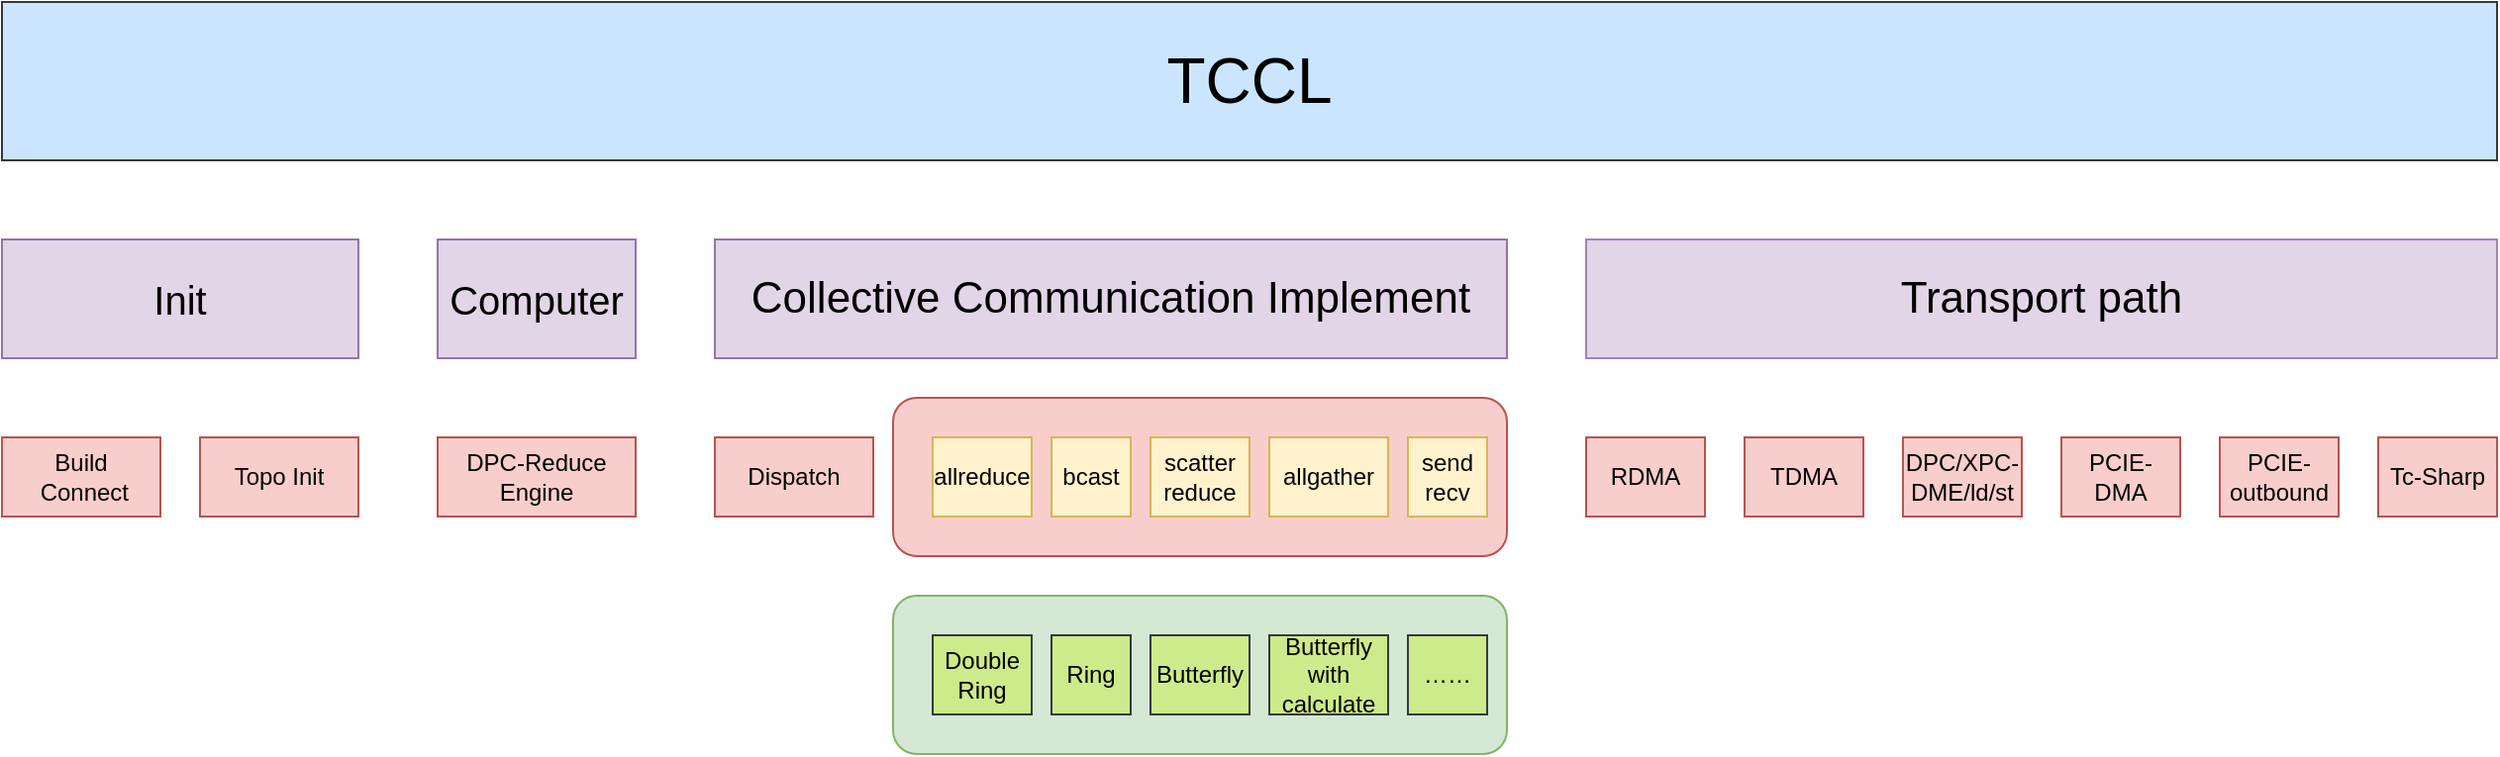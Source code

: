 <mxfile version="26.2.12">
  <diagram name="Page-1" id="VBRHtVJJGuexV8QGXjuE">
    <mxGraphModel dx="1779" dy="959" grid="1" gridSize="10" guides="1" tooltips="1" connect="1" arrows="1" fold="1" page="1" pageScale="1" pageWidth="850" pageHeight="1100" math="0" shadow="0">
      <root>
        <mxCell id="0" />
        <mxCell id="1" parent="0" />
        <mxCell id="bh32HC5ShdqMF_BiC2eR-1" value="" style="rounded=1;whiteSpace=wrap;html=1;fillColor=#f8cecc;strokeColor=#b85450;" parent="1" vertex="1">
          <mxGeometry x="650" y="1040" width="310" height="80" as="geometry" />
        </mxCell>
        <mxCell id="bh32HC5ShdqMF_BiC2eR-2" value="&lt;font style=&quot;font-size: 32px;&quot;&gt;TCCL&lt;/font&gt;" style="rounded=0;whiteSpace=wrap;html=1;fillColor=#cce5ff;strokeColor=#36393d;" parent="1" vertex="1">
          <mxGeometry x="200" y="840" width="1260" height="80" as="geometry" />
        </mxCell>
        <mxCell id="bh32HC5ShdqMF_BiC2eR-3" value="Init" style="rounded=0;whiteSpace=wrap;html=1;fillColor=#e1d5e7;strokeColor=#9673a6;fontSize=20;" parent="1" vertex="1">
          <mxGeometry x="200" y="960" width="180" height="60" as="geometry" />
        </mxCell>
        <mxCell id="bh32HC5ShdqMF_BiC2eR-7" value="&lt;font style=&quot;font-size: 22px;&quot;&gt;Transport path&lt;/font&gt;" style="rounded=0;whiteSpace=wrap;html=1;fillColor=#e1d5e7;strokeColor=#A680B8;fontSize=21;strokeWidth=1;" parent="1" vertex="1">
          <mxGeometry x="1000" y="960" width="460" height="60" as="geometry" />
        </mxCell>
        <mxCell id="bh32HC5ShdqMF_BiC2eR-9" value="&lt;font style=&quot;font-size: 22px;&quot;&gt;Collective Communication Implement&lt;/font&gt;" style="rounded=0;whiteSpace=wrap;html=1;fillColor=#e1d5e7;strokeColor=#9673a6;" parent="1" vertex="1">
          <mxGeometry x="560" y="960" width="400" height="60" as="geometry" />
        </mxCell>
        <mxCell id="bh32HC5ShdqMF_BiC2eR-12" value="PCIE-outbound" style="rounded=0;whiteSpace=wrap;html=1;fillColor=#f8cecc;strokeColor=#b85450;" parent="1" vertex="1">
          <mxGeometry x="1320" y="1060" width="60" height="40" as="geometry" />
        </mxCell>
        <mxCell id="bh32HC5ShdqMF_BiC2eR-13" value="allreduce" style="rounded=0;whiteSpace=wrap;html=1;fillColor=#fff2cc;strokeColor=#d6b656;" parent="1" vertex="1">
          <mxGeometry x="670" y="1060" width="50" height="40" as="geometry" />
        </mxCell>
        <mxCell id="bh32HC5ShdqMF_BiC2eR-14" value="bcast" style="rounded=0;whiteSpace=wrap;html=1;fillColor=#fff2cc;strokeColor=#d6b656;" parent="1" vertex="1">
          <mxGeometry x="730" y="1060" width="40" height="40" as="geometry" />
        </mxCell>
        <mxCell id="bh32HC5ShdqMF_BiC2eR-15" value="scatter&lt;br&gt;reduce" style="rounded=0;whiteSpace=wrap;html=1;fillColor=#fff2cc;strokeColor=#d6b656;" parent="1" vertex="1">
          <mxGeometry x="780" y="1060" width="50" height="40" as="geometry" />
        </mxCell>
        <mxCell id="bh32HC5ShdqMF_BiC2eR-16" value="allgather" style="rounded=0;whiteSpace=wrap;html=1;fillColor=#fff2cc;strokeColor=#d6b656;" parent="1" vertex="1">
          <mxGeometry x="840" y="1060" width="60" height="40" as="geometry" />
        </mxCell>
        <mxCell id="bh32HC5ShdqMF_BiC2eR-17" value="send&lt;br&gt;recv" style="rounded=0;whiteSpace=wrap;html=1;fillColor=#fff2cc;strokeColor=#d6b656;" parent="1" vertex="1">
          <mxGeometry x="910" y="1060" width="40" height="40" as="geometry" />
        </mxCell>
        <mxCell id="bh32HC5ShdqMF_BiC2eR-19" value="Build&lt;br&gt;&amp;nbsp;Connect" style="rounded=0;whiteSpace=wrap;html=1;fillColor=#f8cecc;strokeColor=#b85450;" parent="1" vertex="1">
          <mxGeometry x="200" y="1060" width="80" height="40" as="geometry" />
        </mxCell>
        <mxCell id="bh32HC5ShdqMF_BiC2eR-22" value="" style="rounded=1;whiteSpace=wrap;html=1;fillColor=#d5e8d4;strokeColor=#82b366;" parent="1" vertex="1">
          <mxGeometry x="650" y="1140" width="310" height="80" as="geometry" />
        </mxCell>
        <mxCell id="bh32HC5ShdqMF_BiC2eR-23" value="Double Ring" style="rounded=0;whiteSpace=wrap;html=1;fillColor=#cdeb8b;strokeColor=#36393d;" parent="1" vertex="1">
          <mxGeometry x="670" y="1160" width="50" height="40" as="geometry" />
        </mxCell>
        <mxCell id="bh32HC5ShdqMF_BiC2eR-24" value="Ring" style="rounded=0;whiteSpace=wrap;html=1;fillColor=#cdeb8b;strokeColor=#36393d;" parent="1" vertex="1">
          <mxGeometry x="730" y="1160" width="40" height="40" as="geometry" />
        </mxCell>
        <mxCell id="bh32HC5ShdqMF_BiC2eR-25" value="Butterfly" style="rounded=0;whiteSpace=wrap;html=1;fillColor=#cdeb8b;strokeColor=#36393d;" parent="1" vertex="1">
          <mxGeometry x="780" y="1160" width="50" height="40" as="geometry" />
        </mxCell>
        <mxCell id="bh32HC5ShdqMF_BiC2eR-26" value="Butterfly with calculate" style="rounded=0;whiteSpace=wrap;html=1;fillColor=#cdeb8b;strokeColor=#36393d;" parent="1" vertex="1">
          <mxGeometry x="840" y="1160" width="60" height="40" as="geometry" />
        </mxCell>
        <mxCell id="bh32HC5ShdqMF_BiC2eR-27" value="……" style="rounded=0;whiteSpace=wrap;html=1;fillColor=#cdeb8b;strokeColor=#36393d;" parent="1" vertex="1">
          <mxGeometry x="910" y="1160" width="40" height="40" as="geometry" />
        </mxCell>
        <mxCell id="1tcR2Lm24-s2P9-QbAww-1" value="Topo Init" style="rounded=0;whiteSpace=wrap;html=1;fillColor=#f8cecc;strokeColor=#b85450;" vertex="1" parent="1">
          <mxGeometry x="300" y="1060" width="80" height="40" as="geometry" />
        </mxCell>
        <mxCell id="1tcR2Lm24-s2P9-QbAww-2" value="Dispatch" style="rounded=0;whiteSpace=wrap;html=1;fillColor=#f8cecc;strokeColor=#b85450;" vertex="1" parent="1">
          <mxGeometry x="560" y="1060" width="80" height="40" as="geometry" />
        </mxCell>
        <mxCell id="1tcR2Lm24-s2P9-QbAww-3" value="TDMA" style="rounded=0;whiteSpace=wrap;html=1;fillColor=#f8cecc;strokeColor=#b85450;" vertex="1" parent="1">
          <mxGeometry x="1080" y="1060" width="60" height="40" as="geometry" />
        </mxCell>
        <mxCell id="1tcR2Lm24-s2P9-QbAww-4" value="RDMA" style="rounded=0;whiteSpace=wrap;html=1;fillColor=#f8cecc;strokeColor=#b85450;" vertex="1" parent="1">
          <mxGeometry x="1000" y="1060" width="60" height="40" as="geometry" />
        </mxCell>
        <mxCell id="1tcR2Lm24-s2P9-QbAww-5" value="PCIE-DMA" style="rounded=0;whiteSpace=wrap;html=1;fillColor=#f8cecc;strokeColor=#b85450;" vertex="1" parent="1">
          <mxGeometry x="1240" y="1060" width="60" height="40" as="geometry" />
        </mxCell>
        <mxCell id="1tcR2Lm24-s2P9-QbAww-6" value="DPC/XPC-DME/ld/st" style="rounded=0;whiteSpace=wrap;html=1;fillColor=#f8cecc;strokeColor=#b85450;" vertex="1" parent="1">
          <mxGeometry x="1160" y="1060" width="60" height="40" as="geometry" />
        </mxCell>
        <mxCell id="1tcR2Lm24-s2P9-QbAww-7" value="Tc-Sharp" style="rounded=0;whiteSpace=wrap;html=1;fillColor=#f8cecc;strokeColor=#b85450;" vertex="1" parent="1">
          <mxGeometry x="1400" y="1060" width="60" height="40" as="geometry" />
        </mxCell>
        <mxCell id="1tcR2Lm24-s2P9-QbAww-34" value="Computer" style="rounded=0;whiteSpace=wrap;html=1;fillColor=#e1d5e7;strokeColor=#9673a6;fontSize=20;" vertex="1" parent="1">
          <mxGeometry x="420" y="960" width="100" height="60" as="geometry" />
        </mxCell>
        <mxCell id="1tcR2Lm24-s2P9-QbAww-35" value="DPC-Reduce Engine" style="rounded=0;whiteSpace=wrap;html=1;fillColor=#f8cecc;strokeColor=#b85450;" vertex="1" parent="1">
          <mxGeometry x="420" y="1060" width="100" height="40" as="geometry" />
        </mxCell>
      </root>
    </mxGraphModel>
  </diagram>
</mxfile>
